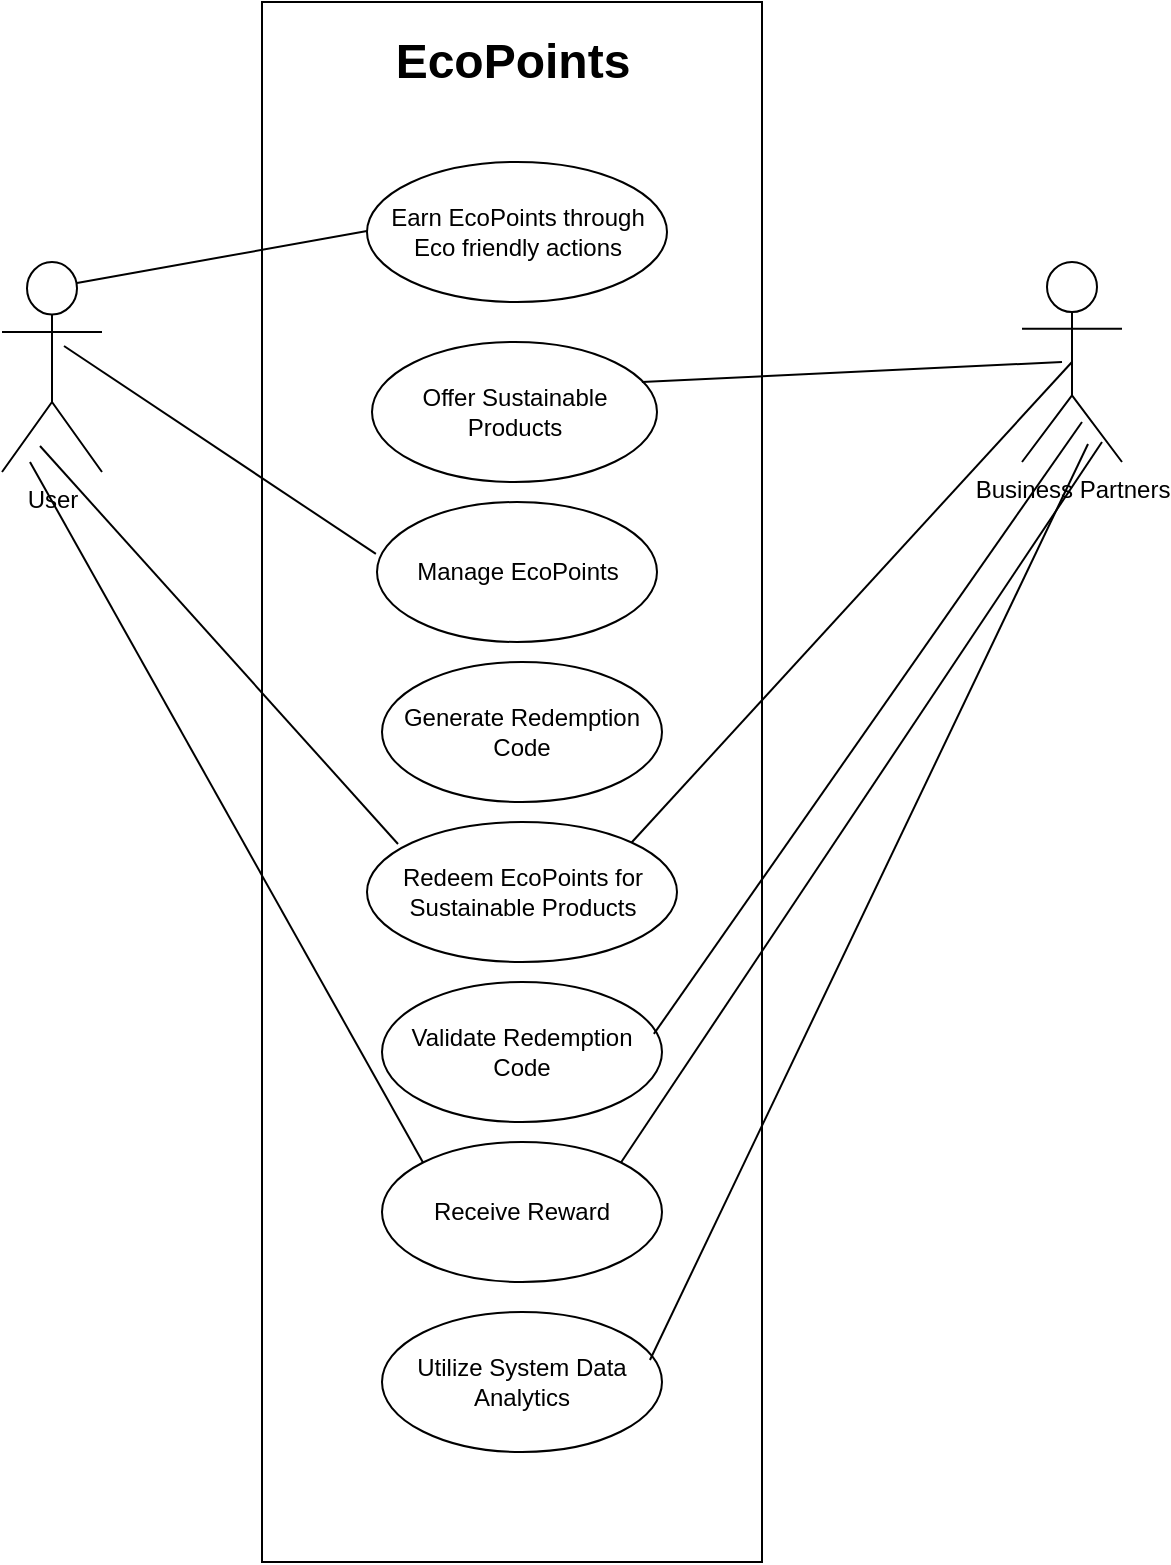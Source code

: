 <mxfile version="21.6.9" type="github">
  <diagram name="Page-1" id="1EjO1eXESMzDhLvaVOfK">
    <mxGraphModel dx="1434" dy="1882" grid="1" gridSize="10" guides="1" tooltips="1" connect="1" arrows="1" fold="1" page="1" pageScale="1" pageWidth="850" pageHeight="1100" math="0" shadow="0">
      <root>
        <mxCell id="0" />
        <mxCell id="1" parent="0" />
        <mxCell id="lhlHQX0Y4xDKaqIShGBV-6" value="" style="rounded=0;whiteSpace=wrap;html=1;" parent="1" vertex="1">
          <mxGeometry x="310" y="-70" width="250" height="780" as="geometry" />
        </mxCell>
        <mxCell id="lhlHQX0Y4xDKaqIShGBV-9" value="Redeem EcoPoints for Sustainable Products" style="ellipse;whiteSpace=wrap;html=1;" parent="1" vertex="1">
          <mxGeometry x="362.5" y="340" width="155" height="70" as="geometry" />
        </mxCell>
        <mxCell id="lhlHQX0Y4xDKaqIShGBV-11" value="Receive Reward" style="ellipse;whiteSpace=wrap;html=1;" parent="1" vertex="1">
          <mxGeometry x="370" y="500" width="140" height="70" as="geometry" />
        </mxCell>
        <mxCell id="lhlHQX0Y4xDKaqIShGBV-12" value="Offer Sustainable Products" style="ellipse;whiteSpace=wrap;html=1;" parent="1" vertex="1">
          <mxGeometry x="365" y="100" width="142.5" height="70" as="geometry" />
        </mxCell>
        <mxCell id="lhlHQX0Y4xDKaqIShGBV-13" value="Utilize System Data Analytics" style="ellipse;whiteSpace=wrap;html=1;" parent="1" vertex="1">
          <mxGeometry x="370" y="585" width="140" height="70" as="geometry" />
        </mxCell>
        <mxCell id="lhlHQX0Y4xDKaqIShGBV-14" value="Earn EcoPoints through Eco friendly actions" style="ellipse;whiteSpace=wrap;html=1;" parent="1" vertex="1">
          <mxGeometry x="362.5" y="10" width="150" height="70" as="geometry" />
        </mxCell>
        <mxCell id="lhlHQX0Y4xDKaqIShGBV-15" value="Manage EcoPoints" style="ellipse;whiteSpace=wrap;html=1;" parent="1" vertex="1">
          <mxGeometry x="367.5" y="180" width="140" height="70" as="geometry" />
        </mxCell>
        <mxCell id="lhlHQX0Y4xDKaqIShGBV-16" value="Generate Redemption Code" style="ellipse;whiteSpace=wrap;html=1;" parent="1" vertex="1">
          <mxGeometry x="370" y="260" width="140" height="70" as="geometry" />
        </mxCell>
        <mxCell id="lhlHQX0Y4xDKaqIShGBV-17" value="Validate Redemption Code" style="ellipse;whiteSpace=wrap;html=1;" parent="1" vertex="1">
          <mxGeometry x="370" y="420" width="140" height="70" as="geometry" />
        </mxCell>
        <mxCell id="lhlHQX0Y4xDKaqIShGBV-18" value="Business Partners" style="shape=umlActor;verticalLabelPosition=bottom;verticalAlign=top;html=1;" parent="1" vertex="1">
          <mxGeometry x="690" y="60" width="50" height="100" as="geometry" />
        </mxCell>
        <mxCell id="lhlHQX0Y4xDKaqIShGBV-19" value="User" style="shape=umlActor;verticalLabelPosition=bottom;verticalAlign=top;html=1;" parent="1" vertex="1">
          <mxGeometry x="180" y="60" width="50" height="105" as="geometry" />
        </mxCell>
        <mxCell id="lhlHQX0Y4xDKaqIShGBV-27" value="" style="endArrow=none;html=1;rounded=0;exitX=0.75;exitY=0.1;exitDx=0;exitDy=0;exitPerimeter=0;" parent="1" source="lhlHQX0Y4xDKaqIShGBV-19" edge="1">
          <mxGeometry relative="1" as="geometry">
            <mxPoint x="202.5" y="44.5" as="sourcePoint" />
            <mxPoint x="362.5" y="44.5" as="targetPoint" />
          </mxGeometry>
        </mxCell>
        <mxCell id="lhlHQX0Y4xDKaqIShGBV-28" value="" style="endArrow=none;html=1;rounded=0;exitX=0.947;exitY=0.286;exitDx=0;exitDy=0;exitPerimeter=0;" parent="1" source="lhlHQX0Y4xDKaqIShGBV-12" edge="1">
          <mxGeometry relative="1" as="geometry">
            <mxPoint x="550" y="110" as="sourcePoint" />
            <mxPoint x="710" y="110" as="targetPoint" />
          </mxGeometry>
        </mxCell>
        <mxCell id="lhlHQX0Y4xDKaqIShGBV-29" value="" style="endArrow=none;html=1;rounded=0;entryX=-0.004;entryY=0.371;entryDx=0;entryDy=0;entryPerimeter=0;exitX=0.62;exitY=0.4;exitDx=0;exitDy=0;exitPerimeter=0;" parent="1" source="lhlHQX0Y4xDKaqIShGBV-19" target="lhlHQX0Y4xDKaqIShGBV-15" edge="1">
          <mxGeometry relative="1" as="geometry">
            <mxPoint x="220" y="120" as="sourcePoint" />
            <mxPoint x="362.5" y="110" as="targetPoint" />
          </mxGeometry>
        </mxCell>
        <mxCell id="lhlHQX0Y4xDKaqIShGBV-30" value="" style="endArrow=none;html=1;rounded=0;exitX=0.28;exitY=0.952;exitDx=0;exitDy=0;exitPerimeter=0;entryX=0;entryY=0;entryDx=0;entryDy=0;" parent="1" source="lhlHQX0Y4xDKaqIShGBV-19" target="lhlHQX0Y4xDKaqIShGBV-11" edge="1">
          <mxGeometry relative="1" as="geometry">
            <mxPoint x="150" y="240" as="sourcePoint" />
            <mxPoint x="310" y="240" as="targetPoint" />
          </mxGeometry>
        </mxCell>
        <mxCell id="lhlHQX0Y4xDKaqIShGBV-31" value="" style="endArrow=none;html=1;rounded=0;entryX=0.66;entryY=0.91;entryDx=0;entryDy=0;entryPerimeter=0;exitX=0.957;exitY=0.343;exitDx=0;exitDy=0;exitPerimeter=0;" parent="1" source="lhlHQX0Y4xDKaqIShGBV-13" target="lhlHQX0Y4xDKaqIShGBV-18" edge="1">
          <mxGeometry relative="1" as="geometry">
            <mxPoint x="510" y="600" as="sourcePoint" />
            <mxPoint x="750" y="200" as="targetPoint" />
          </mxGeometry>
        </mxCell>
        <mxCell id="lhlHQX0Y4xDKaqIShGBV-32" value="" style="endArrow=none;html=1;rounded=0;exitX=0.971;exitY=0.371;exitDx=0;exitDy=0;exitPerimeter=0;" parent="1" source="lhlHQX0Y4xDKaqIShGBV-17" edge="1">
          <mxGeometry relative="1" as="geometry">
            <mxPoint x="560" y="140" as="sourcePoint" />
            <mxPoint x="720" y="140" as="targetPoint" />
          </mxGeometry>
        </mxCell>
        <mxCell id="lhlHQX0Y4xDKaqIShGBV-35" value="" style="endArrow=none;html=1;rounded=0;entryX=0.1;entryY=0.157;entryDx=0;entryDy=0;entryPerimeter=0;exitX=0.38;exitY=0.876;exitDx=0;exitDy=0;exitPerimeter=0;" parent="1" source="lhlHQX0Y4xDKaqIShGBV-19" target="lhlHQX0Y4xDKaqIShGBV-9" edge="1">
          <mxGeometry relative="1" as="geometry">
            <mxPoint x="170" y="270" as="sourcePoint" />
            <mxPoint x="510" y="360" as="targetPoint" />
          </mxGeometry>
        </mxCell>
        <mxCell id="lhlHQX0Y4xDKaqIShGBV-36" value="" style="endArrow=none;html=1;rounded=0;entryX=0.5;entryY=0.5;entryDx=0;entryDy=0;entryPerimeter=0;exitX=1;exitY=0;exitDx=0;exitDy=0;" parent="1" source="lhlHQX0Y4xDKaqIShGBV-9" target="lhlHQX0Y4xDKaqIShGBV-18" edge="1">
          <mxGeometry relative="1" as="geometry">
            <mxPoint x="470" y="250" as="sourcePoint" />
            <mxPoint x="630" y="250" as="targetPoint" />
          </mxGeometry>
        </mxCell>
        <mxCell id="lhlHQX0Y4xDKaqIShGBV-37" value="" style="endArrow=none;html=1;rounded=0;exitX=1;exitY=0;exitDx=0;exitDy=0;" parent="1" source="lhlHQX0Y4xDKaqIShGBV-11" edge="1">
          <mxGeometry relative="1" as="geometry">
            <mxPoint x="570" y="150" as="sourcePoint" />
            <mxPoint x="730" y="150" as="targetPoint" />
          </mxGeometry>
        </mxCell>
        <mxCell id="lhlHQX0Y4xDKaqIShGBV-38" value="EcoPoints" style="text;strokeColor=none;fillColor=none;html=1;fontSize=24;fontStyle=1;verticalAlign=middle;align=center;" parent="1" vertex="1">
          <mxGeometry x="385" y="-60" width="100" height="40" as="geometry" />
        </mxCell>
      </root>
    </mxGraphModel>
  </diagram>
</mxfile>
